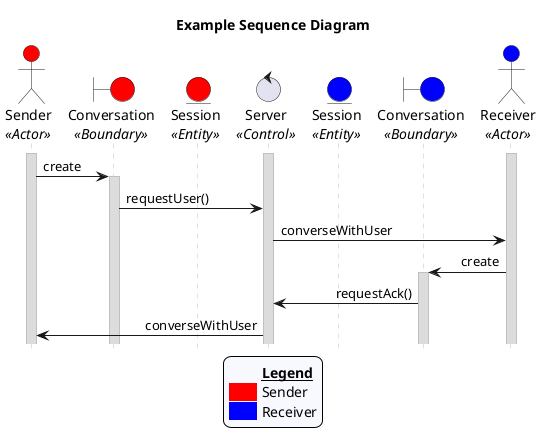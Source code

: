 @startuml example
title "Example Sequence Diagram"

'Styling goes here
hide footbox
skinparam stereotypePosition bottom
skinparam sequenceMessageAlign direction
skinparam sequence {
	LifeLineBorderColor #Silver
	LifeLineBackgroundColor #Gainsboro
}

'Add a legend plus styling
skinparam legend {
	backgroundColor #GhostWhite
	entrySeparator #GhostWhite
}

legend bottom
	<#GhostWhite,#GhostWhite>|	|= __Legend__ |
	|<#red> | Sender|
	|<#blue> | Receiver|
endlegend

'Setup the objects involved here
actor Sender as s <<Actor>> #red
boundary Conversation as sc <<Boundary>> #red
entity Session as ss <<Entity>> #red
control Server as srv <<Control>>
entity Session as rs <<Entity>> #blue
boundary Conversation as rc <<Boundary>> #blue
actor Receiver as r <<Actor>> #blue

'Setup persistent objects here
activate s
activate srv
activate r

'--- FLOW OF CONTROL STARTS HERE ---
'Sender creates a conversation and ends the request to the receiver
s -> sc: create
activate sc
sc -> srv: requestUser()
srv -> r: converseWithUser

'Receiver accepts the conversation and sends ACK to the sender
r -> rc: create
activate rc
rc -> srv: requestAck()
srv -> s: converseWithUser
'--- FLOW OF CONTROL ENDS HERE   ---

@enduml